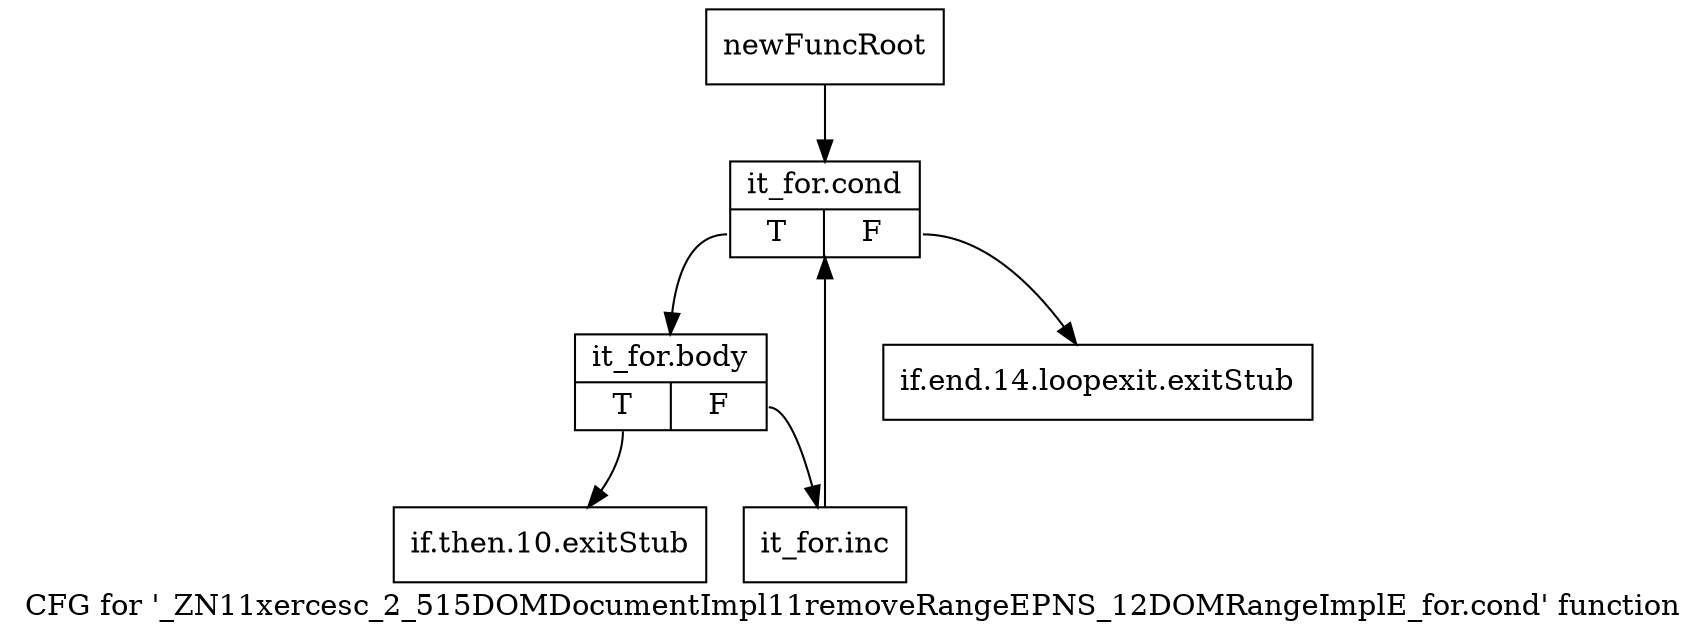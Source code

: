 digraph "CFG for '_ZN11xercesc_2_515DOMDocumentImpl11removeRangeEPNS_12DOMRangeImplE_for.cond' function" {
	label="CFG for '_ZN11xercesc_2_515DOMDocumentImpl11removeRangeEPNS_12DOMRangeImplE_for.cond' function";

	Node0x9758f80 [shape=record,label="{newFuncRoot}"];
	Node0x9758f80 -> Node0x9759070;
	Node0x9758fd0 [shape=record,label="{if.end.14.loopexit.exitStub}"];
	Node0x9759020 [shape=record,label="{if.then.10.exitStub}"];
	Node0x9759070 [shape=record,label="{it_for.cond|{<s0>T|<s1>F}}"];
	Node0x9759070:s0 -> Node0x97590c0;
	Node0x9759070:s1 -> Node0x9758fd0;
	Node0x97590c0 [shape=record,label="{it_for.body|{<s0>T|<s1>F}}"];
	Node0x97590c0:s0 -> Node0x9759020;
	Node0x97590c0:s1 -> Node0x9759110;
	Node0x9759110 [shape=record,label="{it_for.inc}"];
	Node0x9759110 -> Node0x9759070;
}
